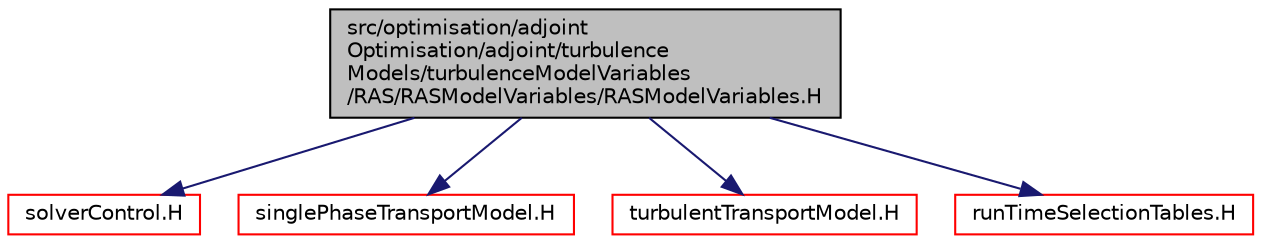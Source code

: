 digraph "src/optimisation/adjointOptimisation/adjoint/turbulenceModels/turbulenceModelVariables/RAS/RASModelVariables/RASModelVariables.H"
{
  bgcolor="transparent";
  edge [fontname="Helvetica",fontsize="10",labelfontname="Helvetica",labelfontsize="10"];
  node [fontname="Helvetica",fontsize="10",shape=record];
  Node1 [label="src/optimisation/adjoint\lOptimisation/adjoint/turbulence\lModels/turbulenceModelVariables\l/RAS/RASModelVariables/RASModelVariables.H",height=0.2,width=0.4,color="black", fillcolor="grey75", style="filled" fontcolor="black"];
  Node1 -> Node2 [color="midnightblue",fontsize="10",style="solid",fontname="Helvetica"];
  Node2 [label="solverControl.H",height=0.2,width=0.4,color="red",URL="$solverControl_8H.html"];
  Node1 -> Node3 [color="midnightblue",fontsize="10",style="solid",fontname="Helvetica"];
  Node3 [label="singlePhaseTransportModel.H",height=0.2,width=0.4,color="red",URL="$singlePhaseTransportModel_8H.html"];
  Node1 -> Node4 [color="midnightblue",fontsize="10",style="solid",fontname="Helvetica"];
  Node4 [label="turbulentTransportModel.H",height=0.2,width=0.4,color="red",URL="$turbulentTransportModel_8H.html"];
  Node1 -> Node5 [color="midnightblue",fontsize="10",style="solid",fontname="Helvetica"];
  Node5 [label="runTimeSelectionTables.H",height=0.2,width=0.4,color="red",URL="$runTimeSelectionTables_8H.html",tooltip="Macros to ease declaration of run-time selection tables. "];
}
